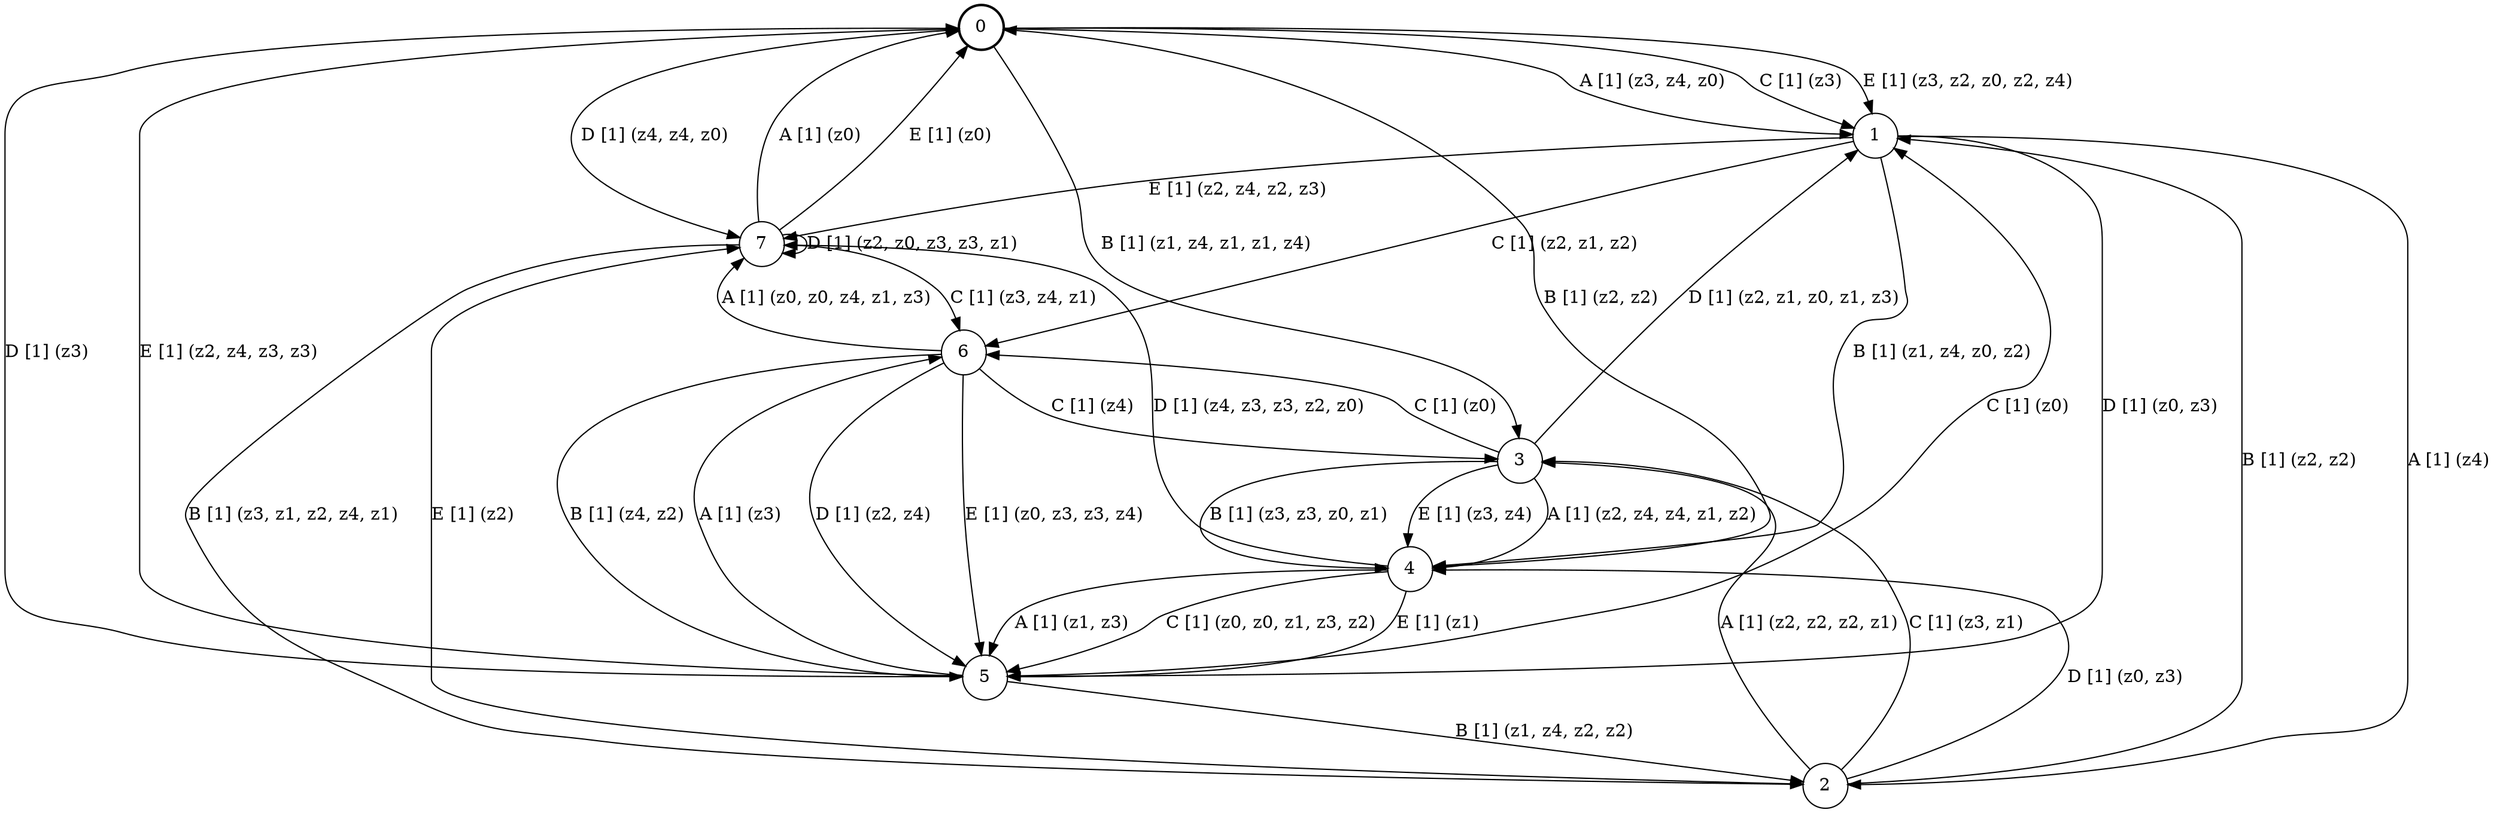 # generated file, don't try to modify
# command: dot -Tpng <filename> > tree.png
digraph Automaton {
    node [shape = circle];
    0 [style = "bold"];
    0 -> 1 [label = "A [1] (z3, z4, z0) "];
    0 -> 3 [label = "B [1] (z1, z4, z1, z1, z4) "];
    0 -> 1 [label = "C [1] (z3) "];
    0 -> 7 [label = "D [1] (z4, z4, z0) "];
    0 -> 1 [label = "E [1] (z3, z2, z0, z2, z4) "];
    1 -> 2 [label = "A [1] (z4) "];
    1 -> 4 [label = "B [1] (z1, z4, z0, z2) "];
    1 -> 6 [label = "C [1] (z2, z1, z2) "];
    1 -> 5 [label = "D [1] (z0, z3) "];
    1 -> 7 [label = "E [1] (z2, z4, z2, z3) "];
    2 -> 3 [label = "A [1] (z2, z2, z2, z1) "];
    2 -> 1 [label = "B [1] (z2, z2) "];
    2 -> 3 [label = "C [1] (z3, z1) "];
    2 -> 4 [label = "D [1] (z0, z3) "];
    2 -> 7 [label = "E [1] (z2) "];
    3 -> 4 [label = "A [1] (z2, z4, z4, z1, z2) "];
    3 -> 4 [label = "B [1] (z3, z3, z0, z1) "];
    3 -> 6 [label = "C [1] (z0) "];
    3 -> 1 [label = "D [1] (z2, z1, z0, z1, z3) "];
    3 -> 4 [label = "E [1] (z3, z4) "];
    4 -> 5 [label = "A [1] (z1, z3) "];
    4 -> 0 [label = "B [1] (z2, z2) "];
    4 -> 5 [label = "C [1] (z0, z0, z1, z3, z2) "];
    4 -> 7 [label = "D [1] (z4, z3, z3, z2, z0) "];
    4 -> 5 [label = "E [1] (z1) "];
    5 -> 6 [label = "A [1] (z3) "];
    5 -> 2 [label = "B [1] (z1, z4, z2, z2) "];
    5 -> 1 [label = "C [1] (z0) "];
    5 -> 0 [label = "D [1] (z3) "];
    5 -> 0 [label = "E [1] (z2, z4, z3, z3) "];
    6 -> 7 [label = "A [1] (z0, z0, z4, z1, z3) "];
    6 -> 5 [label = "B [1] (z4, z2) "];
    6 -> 3 [label = "C [1] (z4) "];
    6 -> 5 [label = "D [1] (z2, z4) "];
    6 -> 5 [label = "E [1] (z0, z3, z3, z4) "];
    7 -> 0 [label = "A [1] (z0) "];
    7 -> 2 [label = "B [1] (z3, z1, z2, z4, z1) "];
    7 -> 6 [label = "C [1] (z3, z4, z1) "];
    7 -> 7 [label = "D [1] (z2, z0, z3, z3, z1) "];
    7 -> 0 [label = "E [1] (z0) "];
}
